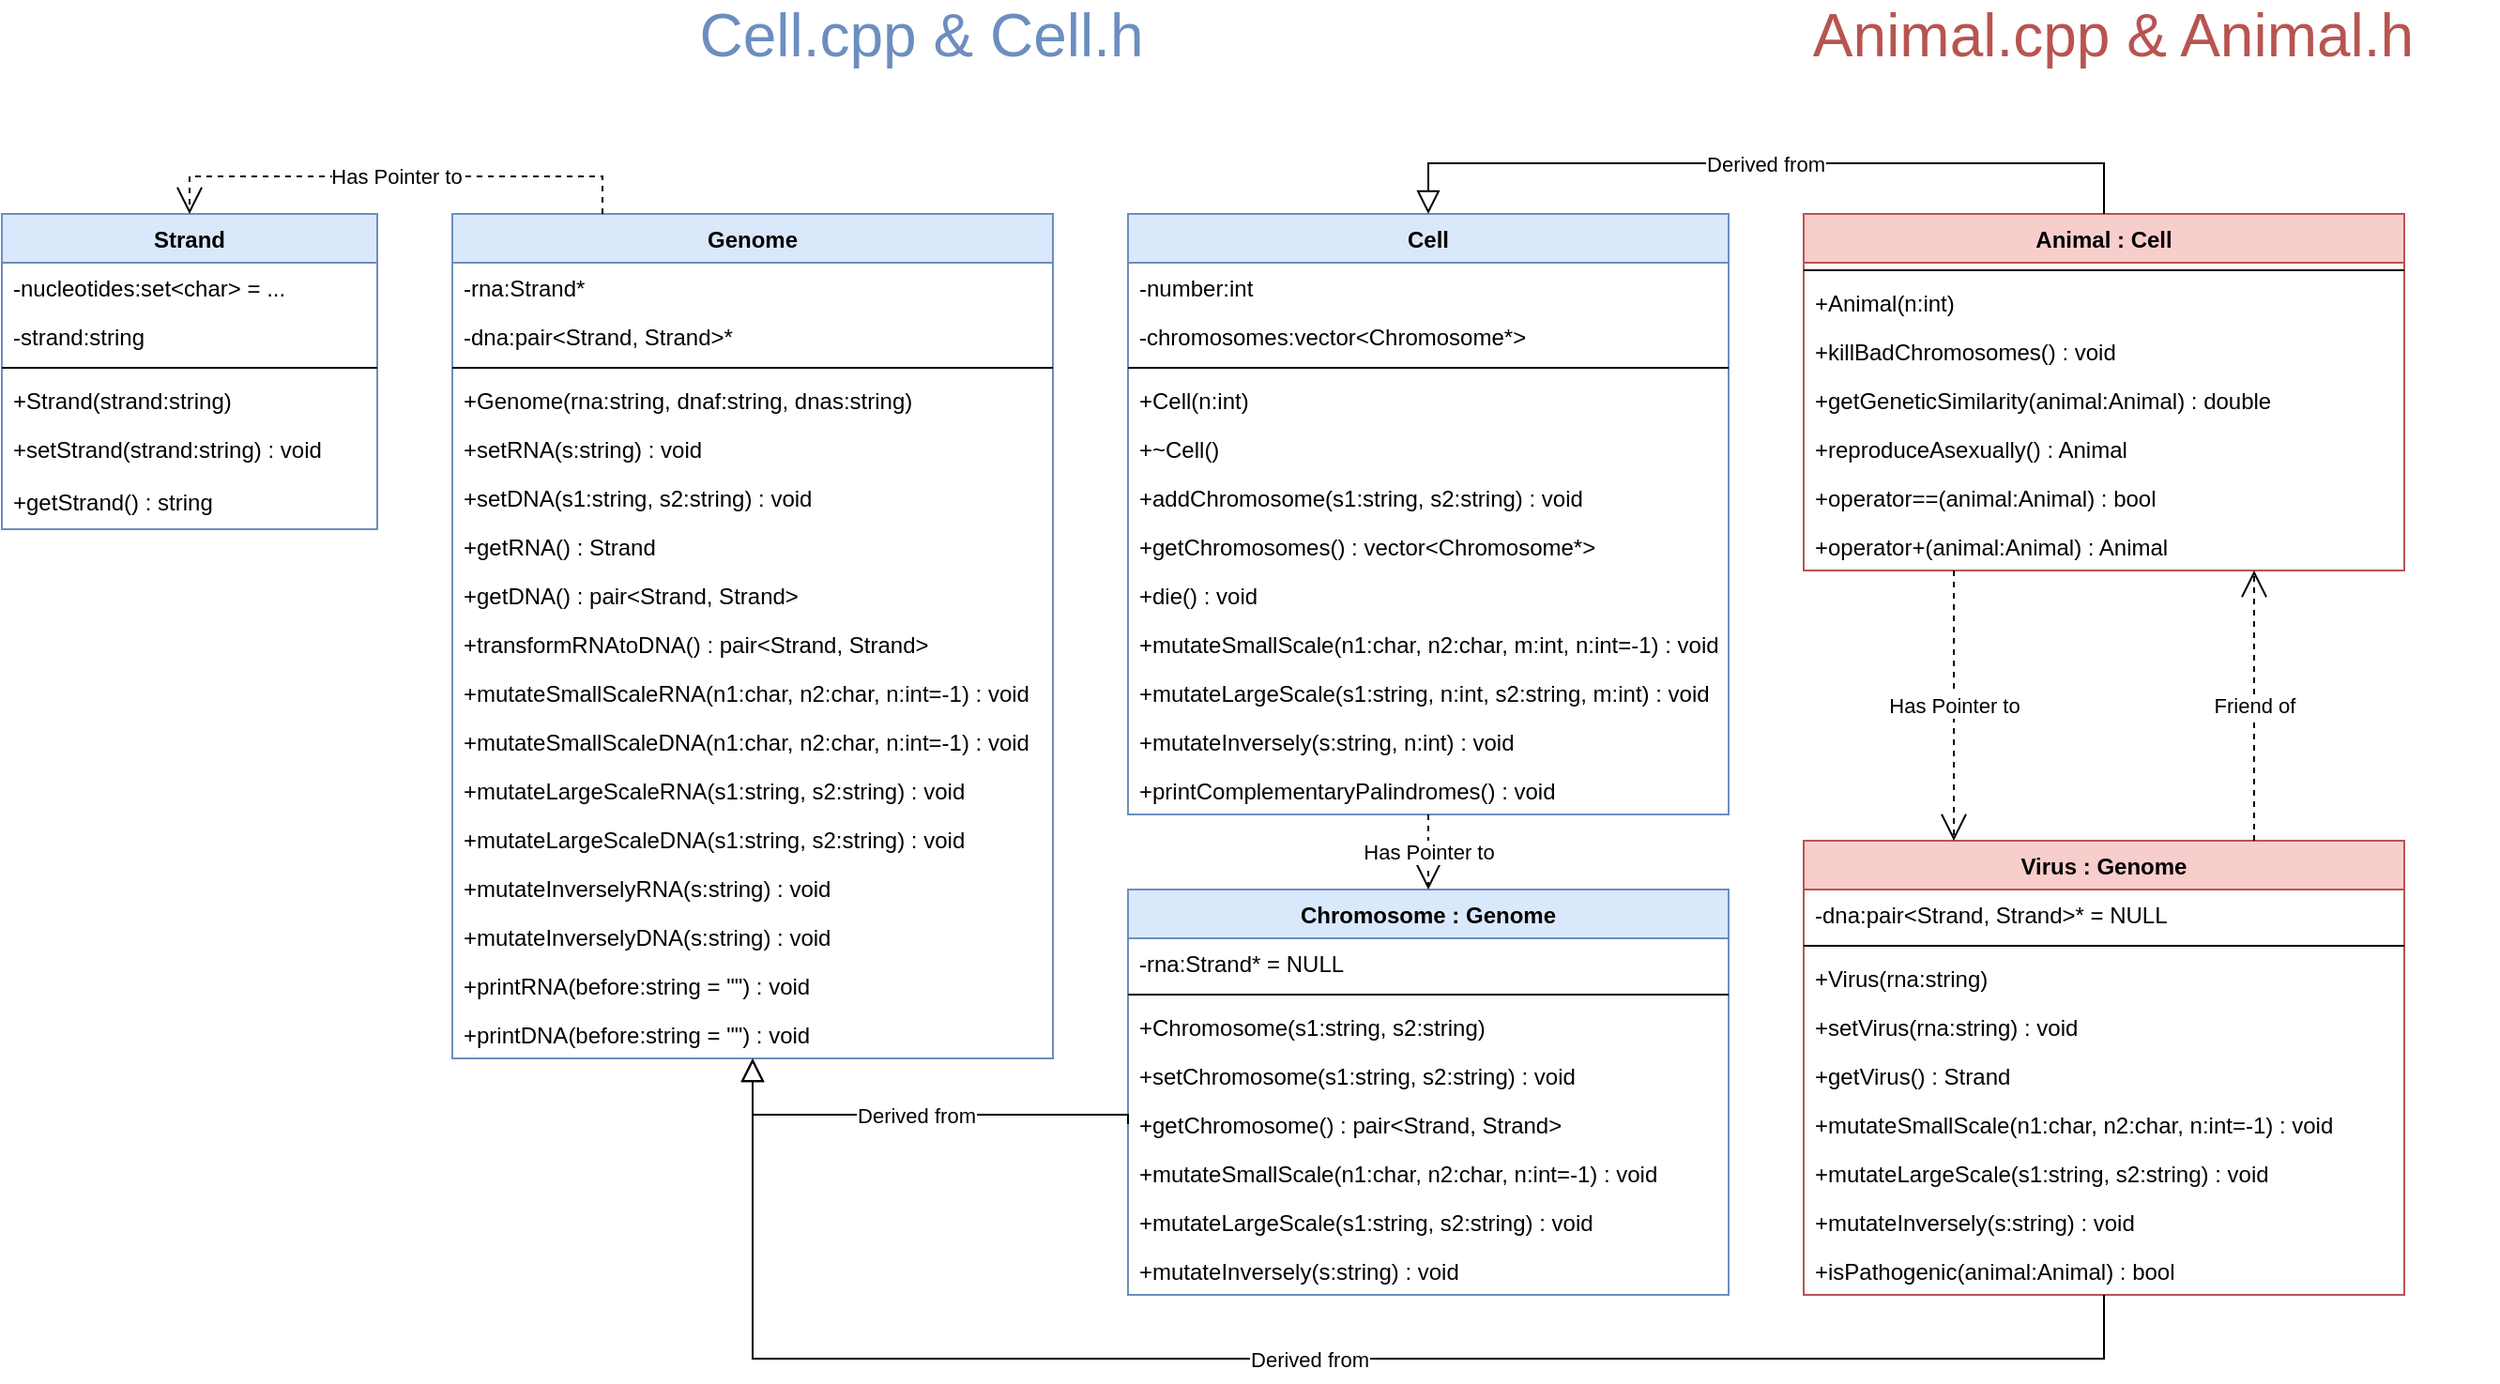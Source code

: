 <mxfile version="20.8.16" type="device"><diagram name="Page-1" id="LOjz2D12k0c-DIUEvE-W"><mxGraphModel dx="1376" dy="843" grid="1" gridSize="10" guides="1" tooltips="1" connect="1" arrows="1" fold="1" page="1" pageScale="1" pageWidth="850" pageHeight="1100" math="0" shadow="0"><root><mxCell id="0"/><mxCell id="1" parent="0"/><mxCell id="ximhJhwKaKbmiEapbrXd-1" value="Genome" style="swimlane;fontStyle=1;align=center;verticalAlign=top;childLayout=stackLayout;horizontal=1;startSize=26;horizontalStack=0;resizeParent=1;resizeLast=0;collapsible=1;marginBottom=0;rounded=0;shadow=0;strokeWidth=1;fillColor=#dae8fc;strokeColor=#6c8ebf;gradientColor=none;swimlaneFillColor=default;" parent="1" vertex="1"><mxGeometry x="280" y="160" width="320" height="450" as="geometry"><mxRectangle x="230" y="140" width="160" height="26" as="alternateBounds"/></mxGeometry></mxCell><mxCell id="ximhJhwKaKbmiEapbrXd-2" value="-rna:Strand*" style="text;align=left;verticalAlign=top;spacingLeft=4;spacingRight=4;overflow=hidden;rotatable=0;points=[[0,0.5],[1,0.5]];portConstraint=eastwest;" parent="ximhJhwKaKbmiEapbrXd-1" vertex="1"><mxGeometry y="26" width="320" height="26" as="geometry"/></mxCell><mxCell id="ximhJhwKaKbmiEapbrXd-3" value="-dna:pair&lt;Strand, Strand&gt;*" style="text;align=left;verticalAlign=top;spacingLeft=4;spacingRight=4;overflow=hidden;rotatable=0;points=[[0,0.5],[1,0.5]];portConstraint=eastwest;rounded=0;shadow=0;html=0;" parent="ximhJhwKaKbmiEapbrXd-1" vertex="1"><mxGeometry y="52" width="320" height="26" as="geometry"/></mxCell><mxCell id="ximhJhwKaKbmiEapbrXd-4" value="" style="line;html=1;strokeWidth=1;align=left;verticalAlign=middle;spacingTop=-1;spacingLeft=3;spacingRight=3;rotatable=0;labelPosition=right;points=[];portConstraint=eastwest;" parent="ximhJhwKaKbmiEapbrXd-1" vertex="1"><mxGeometry y="78" width="320" height="8" as="geometry"/></mxCell><mxCell id="ximhJhwKaKbmiEapbrXd-5" value="+Genome(rna:string, dnaf:string, dnas:string)" style="text;align=left;verticalAlign=top;spacingLeft=4;spacingRight=4;overflow=hidden;rotatable=0;points=[[0,0.5],[1,0.5]];portConstraint=eastwest;" parent="ximhJhwKaKbmiEapbrXd-1" vertex="1"><mxGeometry y="86" width="320" height="26" as="geometry"/></mxCell><mxCell id="ximhJhwKaKbmiEapbrXd-6" value="+setRNA(s:string) : void" style="text;align=left;verticalAlign=top;spacingLeft=4;spacingRight=4;overflow=hidden;rotatable=0;points=[[0,0.5],[1,0.5]];portConstraint=eastwest;" parent="ximhJhwKaKbmiEapbrXd-1" vertex="1"><mxGeometry y="112" width="320" height="26" as="geometry"/></mxCell><mxCell id="ximhJhwKaKbmiEapbrXd-7" value="+setDNA(s1:string, s2:string) : void" style="text;align=left;verticalAlign=top;spacingLeft=4;spacingRight=4;overflow=hidden;rotatable=0;points=[[0,0.5],[1,0.5]];portConstraint=eastwest;" parent="ximhJhwKaKbmiEapbrXd-1" vertex="1"><mxGeometry y="138" width="320" height="26" as="geometry"/></mxCell><mxCell id="ximhJhwKaKbmiEapbrXd-8" value="+getRNA() : Strand" style="text;align=left;verticalAlign=top;spacingLeft=4;spacingRight=4;overflow=hidden;rotatable=0;points=[[0,0.5],[1,0.5]];portConstraint=eastwest;" parent="ximhJhwKaKbmiEapbrXd-1" vertex="1"><mxGeometry y="164" width="320" height="26" as="geometry"/></mxCell><mxCell id="ximhJhwKaKbmiEapbrXd-9" value="+getDNA() : pair&lt;Strand, Strand&gt;" style="text;align=left;verticalAlign=top;spacingLeft=4;spacingRight=4;overflow=hidden;rotatable=0;points=[[0,0.5],[1,0.5]];portConstraint=eastwest;" parent="ximhJhwKaKbmiEapbrXd-1" vertex="1"><mxGeometry y="190" width="320" height="26" as="geometry"/></mxCell><mxCell id="ximhJhwKaKbmiEapbrXd-10" value="+transformRNAtoDNA() : pair&lt;Strand, Strand&gt;" style="text;align=left;verticalAlign=top;spacingLeft=4;spacingRight=4;overflow=hidden;rotatable=0;points=[[0,0.5],[1,0.5]];portConstraint=eastwest;" parent="ximhJhwKaKbmiEapbrXd-1" vertex="1"><mxGeometry y="216" width="320" height="26" as="geometry"/></mxCell><mxCell id="ximhJhwKaKbmiEapbrXd-11" value="+mutateSmallScaleRNA(n1:char, n2:char, n:int=-1) : void" style="text;align=left;verticalAlign=top;spacingLeft=4;spacingRight=4;overflow=hidden;rotatable=0;points=[[0,0.5],[1,0.5]];portConstraint=eastwest;" parent="ximhJhwKaKbmiEapbrXd-1" vertex="1"><mxGeometry y="242" width="320" height="26" as="geometry"/></mxCell><mxCell id="ximhJhwKaKbmiEapbrXd-12" value="+mutateSmallScaleDNA(n1:char, n2:char, n:int=-1) : void" style="text;align=left;verticalAlign=top;spacingLeft=4;spacingRight=4;overflow=hidden;rotatable=0;points=[[0,0.5],[1,0.5]];portConstraint=eastwest;" parent="ximhJhwKaKbmiEapbrXd-1" vertex="1"><mxGeometry y="268" width="320" height="26" as="geometry"/></mxCell><mxCell id="ximhJhwKaKbmiEapbrXd-13" value="+mutateLargeScaleRNA(s1:string, s2:string) : void" style="text;align=left;verticalAlign=top;spacingLeft=4;spacingRight=4;overflow=hidden;rotatable=0;points=[[0,0.5],[1,0.5]];portConstraint=eastwest;" parent="ximhJhwKaKbmiEapbrXd-1" vertex="1"><mxGeometry y="294" width="320" height="26" as="geometry"/></mxCell><mxCell id="ximhJhwKaKbmiEapbrXd-14" value="+mutateLargeScaleDNA(s1:string, s2:string) : void" style="text;align=left;verticalAlign=top;spacingLeft=4;spacingRight=4;overflow=hidden;rotatable=0;points=[[0,0.5],[1,0.5]];portConstraint=eastwest;" parent="ximhJhwKaKbmiEapbrXd-1" vertex="1"><mxGeometry y="320" width="320" height="26" as="geometry"/></mxCell><mxCell id="ximhJhwKaKbmiEapbrXd-15" value="+mutateInverselyRNA(s:string) : void" style="text;align=left;verticalAlign=top;spacingLeft=4;spacingRight=4;overflow=hidden;rotatable=0;points=[[0,0.5],[1,0.5]];portConstraint=eastwest;" parent="ximhJhwKaKbmiEapbrXd-1" vertex="1"><mxGeometry y="346" width="320" height="26" as="geometry"/></mxCell><mxCell id="ximhJhwKaKbmiEapbrXd-16" value="+mutateInverselyDNA(s:string) : void" style="text;align=left;verticalAlign=top;spacingLeft=4;spacingRight=4;overflow=hidden;rotatable=0;points=[[0,0.5],[1,0.5]];portConstraint=eastwest;" parent="ximhJhwKaKbmiEapbrXd-1" vertex="1"><mxGeometry y="372" width="320" height="26" as="geometry"/></mxCell><mxCell id="kdAmE2yuVVdP4KioVPEh-1" value="+printRNA(before:string = &quot;&quot;) : void" style="text;align=left;verticalAlign=top;spacingLeft=4;spacingRight=4;overflow=hidden;rotatable=0;points=[[0,0.5],[1,0.5]];portConstraint=eastwest;" parent="ximhJhwKaKbmiEapbrXd-1" vertex="1"><mxGeometry y="398" width="320" height="26" as="geometry"/></mxCell><mxCell id="kdAmE2yuVVdP4KioVPEh-2" value="+printDNA(before:string = &quot;&quot;) : void" style="text;align=left;verticalAlign=top;spacingLeft=4;spacingRight=4;overflow=hidden;rotatable=0;points=[[0,0.5],[1,0.5]];portConstraint=eastwest;" parent="ximhJhwKaKbmiEapbrXd-1" vertex="1"><mxGeometry y="424" width="320" height="26" as="geometry"/></mxCell><mxCell id="ximhJhwKaKbmiEapbrXd-17" value="Chromosome : Genome" style="swimlane;fontStyle=1;align=center;verticalAlign=top;childLayout=stackLayout;horizontal=1;startSize=26;horizontalStack=0;resizeParent=1;resizeLast=0;collapsible=1;marginBottom=0;rounded=0;shadow=0;strokeWidth=1;fillColor=#dae8fc;strokeColor=#6c8ebf;swimlaneFillColor=default;" parent="1" vertex="1"><mxGeometry x="640" y="520" width="320" height="216" as="geometry"><mxRectangle x="130" y="380" width="160" height="26" as="alternateBounds"/></mxGeometry></mxCell><mxCell id="ximhJhwKaKbmiEapbrXd-18" value="-rna:Strand* = NULL" style="text;align=left;verticalAlign=top;spacingLeft=4;spacingRight=4;overflow=hidden;rotatable=0;points=[[0,0.5],[1,0.5]];portConstraint=eastwest;" parent="ximhJhwKaKbmiEapbrXd-17" vertex="1"><mxGeometry y="26" width="320" height="26" as="geometry"/></mxCell><mxCell id="ximhJhwKaKbmiEapbrXd-19" value="" style="line;html=1;strokeWidth=1;align=left;verticalAlign=middle;spacingTop=-1;spacingLeft=3;spacingRight=3;rotatable=0;labelPosition=right;points=[];portConstraint=eastwest;" parent="ximhJhwKaKbmiEapbrXd-17" vertex="1"><mxGeometry y="52" width="320" height="8" as="geometry"/></mxCell><mxCell id="ximhJhwKaKbmiEapbrXd-20" value="+Chromosome(s1:string, s2:string)" style="text;align=left;verticalAlign=top;spacingLeft=4;spacingRight=4;overflow=hidden;rotatable=0;points=[[0,0.5],[1,0.5]];portConstraint=eastwest;" parent="ximhJhwKaKbmiEapbrXd-17" vertex="1"><mxGeometry y="60" width="320" height="26" as="geometry"/></mxCell><mxCell id="ximhJhwKaKbmiEapbrXd-21" value="+setChromosome(s1:string, s2:string) : void" style="text;align=left;verticalAlign=top;spacingLeft=4;spacingRight=4;overflow=hidden;rotatable=0;points=[[0,0.5],[1,0.5]];portConstraint=eastwest;" parent="ximhJhwKaKbmiEapbrXd-17" vertex="1"><mxGeometry y="86" width="320" height="26" as="geometry"/></mxCell><mxCell id="ximhJhwKaKbmiEapbrXd-22" value="+getChromosome() : pair&lt;Strand, Strand&gt;" style="text;align=left;verticalAlign=top;spacingLeft=4;spacingRight=4;overflow=hidden;rotatable=0;points=[[0,0.5],[1,0.5]];portConstraint=eastwest;" parent="ximhJhwKaKbmiEapbrXd-17" vertex="1"><mxGeometry y="112" width="320" height="26" as="geometry"/></mxCell><mxCell id="ximhJhwKaKbmiEapbrXd-23" value="+mutateSmallScale(n1:char, n2:char, n:int=-1) : void" style="text;align=left;verticalAlign=top;spacingLeft=4;spacingRight=4;overflow=hidden;rotatable=0;points=[[0,0.5],[1,0.5]];portConstraint=eastwest;" parent="ximhJhwKaKbmiEapbrXd-17" vertex="1"><mxGeometry y="138" width="320" height="26" as="geometry"/></mxCell><mxCell id="ximhJhwKaKbmiEapbrXd-24" value="+mutateLargeScale(s1:string, s2:string) : void" style="text;align=left;verticalAlign=top;spacingLeft=4;spacingRight=4;overflow=hidden;rotatable=0;points=[[0,0.5],[1,0.5]];portConstraint=eastwest;" parent="ximhJhwKaKbmiEapbrXd-17" vertex="1"><mxGeometry y="164" width="320" height="26" as="geometry"/></mxCell><mxCell id="ximhJhwKaKbmiEapbrXd-25" value="+mutateInversely(s:string) : void" style="text;align=left;verticalAlign=top;spacingLeft=4;spacingRight=4;overflow=hidden;rotatable=0;points=[[0,0.5],[1,0.5]];portConstraint=eastwest;" parent="ximhJhwKaKbmiEapbrXd-17" vertex="1"><mxGeometry y="190" width="320" height="26" as="geometry"/></mxCell><mxCell id="ximhJhwKaKbmiEapbrXd-26" value="Derived from" style="endArrow=block;endSize=10;endFill=0;shadow=0;strokeWidth=1;rounded=0;edgeStyle=elbowEdgeStyle;elbow=vertical;exitX=0;exitY=0.5;exitDx=0;exitDy=0;entryX=0.5;entryY=1;entryDx=0;entryDy=0;" parent="1" source="ximhJhwKaKbmiEapbrXd-22" target="ximhJhwKaKbmiEapbrXd-1" edge="1"><mxGeometry width="160" relative="1" as="geometry"><mxPoint x="560" y="700" as="sourcePoint"/><mxPoint x="500" y="610" as="targetPoint"/><Array as="points"><mxPoint x="520" y="640"/><mxPoint x="520" y="630"/></Array></mxGeometry></mxCell><mxCell id="ximhJhwKaKbmiEapbrXd-27" value="Strand" style="swimlane;fontStyle=1;align=center;verticalAlign=top;childLayout=stackLayout;horizontal=1;startSize=26;horizontalStack=0;resizeParent=1;resizeLast=0;collapsible=1;marginBottom=0;rounded=0;shadow=0;strokeWidth=1;fillColor=#dae8fc;strokeColor=#6c8ebf;swimlaneFillColor=default;" parent="1" vertex="1"><mxGeometry x="40" y="160" width="200" height="168" as="geometry"><mxRectangle x="550" y="140" width="160" height="26" as="alternateBounds"/></mxGeometry></mxCell><mxCell id="ximhJhwKaKbmiEapbrXd-28" value="-nucleotides:set&lt;char&gt; = ..." style="text;align=left;verticalAlign=top;spacingLeft=4;spacingRight=4;overflow=hidden;rotatable=0;points=[[0,0.5],[1,0.5]];portConstraint=eastwest;" parent="ximhJhwKaKbmiEapbrXd-27" vertex="1"><mxGeometry y="26" width="200" height="26" as="geometry"/></mxCell><mxCell id="jb4CttrtDutnXYc8d7oj-1" value="-strand:string" style="text;align=left;verticalAlign=top;spacingLeft=4;spacingRight=4;overflow=hidden;rotatable=0;points=[[0,0.5],[1,0.5]];portConstraint=eastwest;" parent="ximhJhwKaKbmiEapbrXd-27" vertex="1"><mxGeometry y="52" width="200" height="26" as="geometry"/></mxCell><mxCell id="ximhJhwKaKbmiEapbrXd-31" value="" style="line;html=1;strokeWidth=1;align=left;verticalAlign=middle;spacingTop=-1;spacingLeft=3;spacingRight=3;rotatable=0;labelPosition=right;points=[];portConstraint=eastwest;" parent="ximhJhwKaKbmiEapbrXd-27" vertex="1"><mxGeometry y="78" width="200" height="8" as="geometry"/></mxCell><mxCell id="ximhJhwKaKbmiEapbrXd-32" value="+Strand(strand:string)" style="text;align=left;verticalAlign=top;spacingLeft=4;spacingRight=4;overflow=hidden;rotatable=0;points=[[0,0.5],[1,0.5]];portConstraint=eastwest;" parent="ximhJhwKaKbmiEapbrXd-27" vertex="1"><mxGeometry y="86" width="200" height="26" as="geometry"/></mxCell><mxCell id="ximhJhwKaKbmiEapbrXd-33" value="+setStrand(strand:string) : void" style="text;align=left;verticalAlign=top;spacingLeft=4;spacingRight=4;overflow=hidden;rotatable=0;points=[[0,0.5],[1,0.5]];portConstraint=eastwest;" parent="ximhJhwKaKbmiEapbrXd-27" vertex="1"><mxGeometry y="112" width="200" height="28" as="geometry"/></mxCell><mxCell id="ximhJhwKaKbmiEapbrXd-34" value="+getStrand() : string" style="text;align=left;verticalAlign=top;spacingLeft=4;spacingRight=4;overflow=hidden;rotatable=0;points=[[0,0.5],[1,0.5]];portConstraint=eastwest;" parent="ximhJhwKaKbmiEapbrXd-27" vertex="1"><mxGeometry y="140" width="200" height="28" as="geometry"/></mxCell><mxCell id="ximhJhwKaKbmiEapbrXd-35" value="Cell" style="swimlane;fontStyle=1;align=center;verticalAlign=top;childLayout=stackLayout;horizontal=1;startSize=26;horizontalStack=0;resizeParent=1;resizeLast=0;collapsible=1;marginBottom=0;rounded=0;shadow=0;strokeWidth=1;fillColor=#dae8fc;strokeColor=#6c8ebf;swimlaneFillColor=default;" parent="1" vertex="1"><mxGeometry x="640" y="160" width="320" height="320" as="geometry"><mxRectangle x="130" y="380" width="160" height="26" as="alternateBounds"/></mxGeometry></mxCell><mxCell id="ximhJhwKaKbmiEapbrXd-36" value="-number:int" style="text;align=left;verticalAlign=top;spacingLeft=4;spacingRight=4;overflow=hidden;rotatable=0;points=[[0,0.5],[1,0.5]];portConstraint=eastwest;" parent="ximhJhwKaKbmiEapbrXd-35" vertex="1"><mxGeometry y="26" width="320" height="26" as="geometry"/></mxCell><mxCell id="ximhJhwKaKbmiEapbrXd-37" value="-chromosomes:vector&lt;Chromosome*&gt;" style="text;align=left;verticalAlign=top;spacingLeft=4;spacingRight=4;overflow=hidden;rotatable=0;points=[[0,0.5],[1,0.5]];portConstraint=eastwest;" parent="ximhJhwKaKbmiEapbrXd-35" vertex="1"><mxGeometry y="52" width="320" height="26" as="geometry"/></mxCell><mxCell id="ximhJhwKaKbmiEapbrXd-38" value="" style="line;html=1;strokeWidth=1;align=left;verticalAlign=middle;spacingTop=-1;spacingLeft=3;spacingRight=3;rotatable=0;labelPosition=right;points=[];portConstraint=eastwest;" parent="ximhJhwKaKbmiEapbrXd-35" vertex="1"><mxGeometry y="78" width="320" height="8" as="geometry"/></mxCell><mxCell id="ximhJhwKaKbmiEapbrXd-39" value="+Cell(n:int)" style="text;align=left;verticalAlign=top;spacingLeft=4;spacingRight=4;overflow=hidden;rotatable=0;points=[[0,0.5],[1,0.5]];portConstraint=eastwest;" parent="ximhJhwKaKbmiEapbrXd-35" vertex="1"><mxGeometry y="86" width="320" height="26" as="geometry"/></mxCell><mxCell id="ZcJF9KOk6yXc52k-vMYo-1" value="+~Cell()" style="text;align=left;verticalAlign=top;spacingLeft=4;spacingRight=4;overflow=hidden;rotatable=0;points=[[0,0.5],[1,0.5]];portConstraint=eastwest;" parent="ximhJhwKaKbmiEapbrXd-35" vertex="1"><mxGeometry y="112" width="320" height="26" as="geometry"/></mxCell><mxCell id="ximhJhwKaKbmiEapbrXd-40" value="+addChromosome(s1:string, s2:string) : void" style="text;align=left;verticalAlign=top;spacingLeft=4;spacingRight=4;overflow=hidden;rotatable=0;points=[[0,0.5],[1,0.5]];portConstraint=eastwest;" parent="ximhJhwKaKbmiEapbrXd-35" vertex="1"><mxGeometry y="138" width="320" height="26" as="geometry"/></mxCell><mxCell id="brs7PJwA7avhl_G48VYs-2" value="+getChromosomes() : vector&lt;Chromosome*&gt;" style="text;align=left;verticalAlign=top;spacingLeft=4;spacingRight=4;overflow=hidden;rotatable=0;points=[[0,0.5],[1,0.5]];portConstraint=eastwest;" vertex="1" parent="ximhJhwKaKbmiEapbrXd-35"><mxGeometry y="164" width="320" height="26" as="geometry"/></mxCell><mxCell id="ximhJhwKaKbmiEapbrXd-41" value="+die() : void" style="text;align=left;verticalAlign=top;spacingLeft=4;spacingRight=4;overflow=hidden;rotatable=0;points=[[0,0.5],[1,0.5]];portConstraint=eastwest;" parent="ximhJhwKaKbmiEapbrXd-35" vertex="1"><mxGeometry y="190" width="320" height="26" as="geometry"/></mxCell><mxCell id="ximhJhwKaKbmiEapbrXd-42" value="+mutateSmallScale(n1:char, n2:char, m:int, n:int=-1) : void" style="text;align=left;verticalAlign=top;spacingLeft=4;spacingRight=4;overflow=hidden;rotatable=0;points=[[0,0.5],[1,0.5]];portConstraint=eastwest;" parent="ximhJhwKaKbmiEapbrXd-35" vertex="1"><mxGeometry y="216" width="320" height="26" as="geometry"/></mxCell><mxCell id="ximhJhwKaKbmiEapbrXd-43" value="+mutateLargeScale(s1:string, n:int, s2:string, m:int) : void" style="text;align=left;verticalAlign=top;spacingLeft=4;spacingRight=4;overflow=hidden;rotatable=0;points=[[0,0.5],[1,0.5]];portConstraint=eastwest;" parent="ximhJhwKaKbmiEapbrXd-35" vertex="1"><mxGeometry y="242" width="320" height="26" as="geometry"/></mxCell><mxCell id="ximhJhwKaKbmiEapbrXd-44" value="+mutateInversely(s:string, n:int) : void" style="text;align=left;verticalAlign=top;spacingLeft=4;spacingRight=4;overflow=hidden;rotatable=0;points=[[0,0.5],[1,0.5]];portConstraint=eastwest;" parent="ximhJhwKaKbmiEapbrXd-35" vertex="1"><mxGeometry y="268" width="320" height="26" as="geometry"/></mxCell><mxCell id="ximhJhwKaKbmiEapbrXd-45" value="+printComplementaryPalindromes() : void" style="text;align=left;verticalAlign=top;spacingLeft=4;spacingRight=4;overflow=hidden;rotatable=0;points=[[0,0.5],[1,0.5]];portConstraint=eastwest;" parent="ximhJhwKaKbmiEapbrXd-35" vertex="1"><mxGeometry y="294" width="320" height="26" as="geometry"/></mxCell><mxCell id="ximhJhwKaKbmiEapbrXd-46" value="Has Pointer to" style="endArrow=open;endSize=12;dashed=1;html=1;rounded=0;exitX=0.25;exitY=0;exitDx=0;exitDy=0;entryX=0.5;entryY=0;entryDx=0;entryDy=0;" parent="1" source="ximhJhwKaKbmiEapbrXd-1" target="ximhJhwKaKbmiEapbrXd-27" edge="1"><mxGeometry width="160" relative="1" as="geometry"><mxPoint x="60" y="460" as="sourcePoint"/><mxPoint x="150" y="150" as="targetPoint"/><Array as="points"><mxPoint x="360" y="140"/><mxPoint x="140" y="140"/></Array></mxGeometry></mxCell><mxCell id="ximhJhwKaKbmiEapbrXd-47" value="Has Pointer to" style="endArrow=open;endSize=12;dashed=1;html=1;rounded=0;entryX=0.5;entryY=0;entryDx=0;entryDy=0;exitX=0.5;exitY=1;exitDx=0;exitDy=0;" parent="1" source="ximhJhwKaKbmiEapbrXd-35" target="ximhJhwKaKbmiEapbrXd-17" edge="1"><mxGeometry width="160" relative="1" as="geometry"><mxPoint x="820" y="130" as="sourcePoint"/><mxPoint x="490" y="140" as="targetPoint"/><Array as="points"><mxPoint x="800" y="490"/></Array></mxGeometry></mxCell><mxCell id="ximhJhwKaKbmiEapbrXd-48" value="&lt;span style=&quot;font-size: 32px;&quot;&gt;Cell.cpp&lt;/span&gt; &amp;amp; &lt;span style=&quot;font-size: 32px;&quot;&gt;Cell.h&lt;/span&gt;" style="text;html=1;strokeColor=none;fillColor=none;align=center;verticalAlign=middle;whiteSpace=wrap;rounded=0;fontSize=32;fontColor=#6C8EBF;" parent="1" vertex="1"><mxGeometry x="370" y="50" width="320" height="30" as="geometry"/></mxCell><mxCell id="ximhJhwKaKbmiEapbrXd-49" value="Virus : Genome" style="swimlane;fontStyle=1;align=center;verticalAlign=top;childLayout=stackLayout;horizontal=1;startSize=26;horizontalStack=0;resizeParent=1;resizeLast=0;collapsible=1;marginBottom=0;rounded=0;shadow=0;strokeWidth=1;fillColor=#f8cecc;strokeColor=#b85450;swimlaneFillColor=default;" parent="1" vertex="1"><mxGeometry x="1000" y="494" width="320" height="242" as="geometry"><mxRectangle x="130" y="380" width="160" height="26" as="alternateBounds"/></mxGeometry></mxCell><mxCell id="ximhJhwKaKbmiEapbrXd-50" value="-dna:pair&lt;Strand, Strand&gt;* = NULL" style="text;align=left;verticalAlign=top;spacingLeft=4;spacingRight=4;overflow=hidden;rotatable=0;points=[[0,0.5],[1,0.5]];portConstraint=eastwest;" parent="ximhJhwKaKbmiEapbrXd-49" vertex="1"><mxGeometry y="26" width="320" height="26" as="geometry"/></mxCell><mxCell id="ximhJhwKaKbmiEapbrXd-51" value="" style="line;html=1;strokeWidth=1;align=left;verticalAlign=middle;spacingTop=-1;spacingLeft=3;spacingRight=3;rotatable=0;labelPosition=right;points=[];portConstraint=eastwest;" parent="ximhJhwKaKbmiEapbrXd-49" vertex="1"><mxGeometry y="52" width="320" height="8" as="geometry"/></mxCell><mxCell id="ximhJhwKaKbmiEapbrXd-52" value="+Virus(rna:string)" style="text;align=left;verticalAlign=top;spacingLeft=4;spacingRight=4;overflow=hidden;rotatable=0;points=[[0,0.5],[1,0.5]];portConstraint=eastwest;" parent="ximhJhwKaKbmiEapbrXd-49" vertex="1"><mxGeometry y="60" width="320" height="26" as="geometry"/></mxCell><mxCell id="ximhJhwKaKbmiEapbrXd-53" value="+setVirus(rna:string) : void" style="text;align=left;verticalAlign=top;spacingLeft=4;spacingRight=4;overflow=hidden;rotatable=0;points=[[0,0.5],[1,0.5]];portConstraint=eastwest;" parent="ximhJhwKaKbmiEapbrXd-49" vertex="1"><mxGeometry y="86" width="320" height="26" as="geometry"/></mxCell><mxCell id="ximhJhwKaKbmiEapbrXd-54" value="+getVirus() : Strand" style="text;align=left;verticalAlign=top;spacingLeft=4;spacingRight=4;overflow=hidden;rotatable=0;points=[[0,0.5],[1,0.5]];portConstraint=eastwest;" parent="ximhJhwKaKbmiEapbrXd-49" vertex="1"><mxGeometry y="112" width="320" height="26" as="geometry"/></mxCell><mxCell id="ximhJhwKaKbmiEapbrXd-55" value="+mutateSmallScale(n1:char, n2:char, n:int=-1) : void" style="text;align=left;verticalAlign=top;spacingLeft=4;spacingRight=4;overflow=hidden;rotatable=0;points=[[0,0.5],[1,0.5]];portConstraint=eastwest;" parent="ximhJhwKaKbmiEapbrXd-49" vertex="1"><mxGeometry y="138" width="320" height="26" as="geometry"/></mxCell><mxCell id="ximhJhwKaKbmiEapbrXd-56" value="+mutateLargeScale(s1:string, s2:string) : void" style="text;align=left;verticalAlign=top;spacingLeft=4;spacingRight=4;overflow=hidden;rotatable=0;points=[[0,0.5],[1,0.5]];portConstraint=eastwest;" parent="ximhJhwKaKbmiEapbrXd-49" vertex="1"><mxGeometry y="164" width="320" height="26" as="geometry"/></mxCell><mxCell id="ximhJhwKaKbmiEapbrXd-57" value="+mutateInversely(s:string) : void" style="text;align=left;verticalAlign=top;spacingLeft=4;spacingRight=4;overflow=hidden;rotatable=0;points=[[0,0.5],[1,0.5]];portConstraint=eastwest;" parent="ximhJhwKaKbmiEapbrXd-49" vertex="1"><mxGeometry y="190" width="320" height="26" as="geometry"/></mxCell><mxCell id="ximhJhwKaKbmiEapbrXd-58" value="+isPathogenic(animal:Animal) : bool" style="text;align=left;verticalAlign=top;spacingLeft=4;spacingRight=4;overflow=hidden;rotatable=0;points=[[0,0.5],[1,0.5]];portConstraint=eastwest;" parent="ximhJhwKaKbmiEapbrXd-49" vertex="1"><mxGeometry y="216" width="320" height="26" as="geometry"/></mxCell><mxCell id="ximhJhwKaKbmiEapbrXd-59" value="Animal : Cell" style="swimlane;fontStyle=1;align=center;verticalAlign=top;childLayout=stackLayout;horizontal=1;startSize=26;horizontalStack=0;resizeParent=1;resizeLast=0;collapsible=1;marginBottom=0;rounded=0;shadow=0;strokeWidth=1;fillColor=#f8cecc;strokeColor=#B85450;swimlaneFillColor=default;" parent="1" vertex="1"><mxGeometry x="1000" y="160" width="320" height="190" as="geometry"><mxRectangle x="130" y="380" width="160" height="26" as="alternateBounds"/></mxGeometry></mxCell><mxCell id="ximhJhwKaKbmiEapbrXd-60" value="" style="line;html=1;strokeWidth=1;align=left;verticalAlign=middle;spacingTop=-1;spacingLeft=3;spacingRight=3;rotatable=0;labelPosition=right;points=[];portConstraint=eastwest;" parent="ximhJhwKaKbmiEapbrXd-59" vertex="1"><mxGeometry y="26" width="320" height="8" as="geometry"/></mxCell><mxCell id="ximhJhwKaKbmiEapbrXd-61" value="+Animal(n:int)" style="text;align=left;verticalAlign=top;spacingLeft=4;spacingRight=4;overflow=hidden;rotatable=0;points=[[0,0.5],[1,0.5]];portConstraint=eastwest;" parent="ximhJhwKaKbmiEapbrXd-59" vertex="1"><mxGeometry y="34" width="320" height="26" as="geometry"/></mxCell><mxCell id="ximhJhwKaKbmiEapbrXd-62" value="+killBadChromosomes() : void" style="text;align=left;verticalAlign=top;spacingLeft=4;spacingRight=4;overflow=hidden;rotatable=0;points=[[0,0.5],[1,0.5]];portConstraint=eastwest;" parent="ximhJhwKaKbmiEapbrXd-59" vertex="1"><mxGeometry y="60" width="320" height="26" as="geometry"/></mxCell><mxCell id="ximhJhwKaKbmiEapbrXd-63" value="+getGeneticSimilarity(animal:Animal) : double" style="text;align=left;verticalAlign=top;spacingLeft=4;spacingRight=4;overflow=hidden;rotatable=0;points=[[0,0.5],[1,0.5]];portConstraint=eastwest;" parent="ximhJhwKaKbmiEapbrXd-59" vertex="1"><mxGeometry y="86" width="320" height="26" as="geometry"/></mxCell><mxCell id="ximhJhwKaKbmiEapbrXd-64" value="+reproduceAsexually() : Animal" style="text;align=left;verticalAlign=top;spacingLeft=4;spacingRight=4;overflow=hidden;rotatable=0;points=[[0,0.5],[1,0.5]];portConstraint=eastwest;" parent="ximhJhwKaKbmiEapbrXd-59" vertex="1"><mxGeometry y="112" width="320" height="26" as="geometry"/></mxCell><mxCell id="ximhJhwKaKbmiEapbrXd-65" value="+operator==(animal:Animal) : bool" style="text;align=left;verticalAlign=top;spacingLeft=4;spacingRight=4;overflow=hidden;rotatable=0;points=[[0,0.5],[1,0.5]];portConstraint=eastwest;" parent="ximhJhwKaKbmiEapbrXd-59" vertex="1"><mxGeometry y="138" width="320" height="26" as="geometry"/></mxCell><mxCell id="ximhJhwKaKbmiEapbrXd-66" value="+operator+(animal:Animal) : Animal" style="text;align=left;verticalAlign=top;spacingLeft=4;spacingRight=4;overflow=hidden;rotatable=0;points=[[0,0.5],[1,0.5]];portConstraint=eastwest;" parent="ximhJhwKaKbmiEapbrXd-59" vertex="1"><mxGeometry y="164" width="320" height="26" as="geometry"/></mxCell><mxCell id="ximhJhwKaKbmiEapbrXd-67" value="Has Pointer to" style="endArrow=open;endSize=12;dashed=1;html=1;rounded=0;entryX=0.25;entryY=0;entryDx=0;entryDy=0;exitX=0.25;exitY=1;exitDx=0;exitDy=0;" parent="1" source="ximhJhwKaKbmiEapbrXd-59" target="ximhJhwKaKbmiEapbrXd-49" edge="1"><mxGeometry width="160" relative="1" as="geometry"><mxPoint x="1065" y="370" as="sourcePoint"/><mxPoint x="855" y="140" as="targetPoint"/><Array as="points"/></mxGeometry></mxCell><mxCell id="ximhJhwKaKbmiEapbrXd-68" value="&lt;span style=&quot;font-size: 32px;&quot;&gt;Animal.cpp&lt;/span&gt; &amp;amp; &lt;span style=&quot;font-size: 32px;&quot;&gt;Animal.h&lt;/span&gt;" style="text;html=1;strokeColor=none;fillColor=none;align=center;verticalAlign=middle;whiteSpace=wrap;rounded=0;fontSize=32;fontColor=#B85450;" parent="1" vertex="1"><mxGeometry x="960" y="50" width="410" height="30" as="geometry"/></mxCell><mxCell id="ximhJhwKaKbmiEapbrXd-69" value="Friend of" style="endArrow=open;endSize=12;dashed=1;html=1;rounded=0;entryX=0.75;entryY=1;entryDx=0;entryDy=0;exitX=0.75;exitY=0;exitDx=0;exitDy=0;" parent="1" source="ximhJhwKaKbmiEapbrXd-49" target="ximhJhwKaKbmiEapbrXd-59" edge="1"><mxGeometry width="160" relative="1" as="geometry"><mxPoint x="1245" y="450" as="sourcePoint"/><mxPoint x="1245" y="540" as="targetPoint"/><Array as="points"/></mxGeometry></mxCell><mxCell id="ximhJhwKaKbmiEapbrXd-70" value="Derived from" style="endArrow=block;endSize=10;endFill=0;shadow=0;strokeWidth=1;rounded=0;edgeStyle=elbowEdgeStyle;elbow=vertical;entryX=0.5;entryY=0;entryDx=0;entryDy=0;exitX=0.5;exitY=0;exitDx=0;exitDy=0;" parent="1" source="ximhJhwKaKbmiEapbrXd-59" target="ximhJhwKaKbmiEapbrXd-35" edge="1"><mxGeometry width="160" relative="1" as="geometry"><mxPoint x="1100" y="137.99" as="sourcePoint"/><mxPoint x="900" y="50.002" as="targetPoint"/><Array as="points"><mxPoint x="980" y="132.99"/><mxPoint x="980" y="122.99"/></Array></mxGeometry></mxCell><mxCell id="ximhJhwKaKbmiEapbrXd-72" value="Derived from" style="endArrow=block;endSize=10;endFill=0;shadow=0;strokeWidth=1;rounded=0;edgeStyle=elbowEdgeStyle;elbow=vertical;exitX=0.5;exitY=1;exitDx=0;exitDy=0;entryX=0.5;entryY=1;entryDx=0;entryDy=0;" parent="1" source="ximhJhwKaKbmiEapbrXd-49" target="ximhJhwKaKbmiEapbrXd-1" edge="1"><mxGeometry width="160" relative="1" as="geometry"><mxPoint x="1180" y="790" as="sourcePoint"/><mxPoint x="330" y="630" as="targetPoint"/><Array as="points"><mxPoint x="800" y="770"/><mxPoint x="1050" y="792.99"/></Array></mxGeometry></mxCell></root></mxGraphModel></diagram></mxfile>